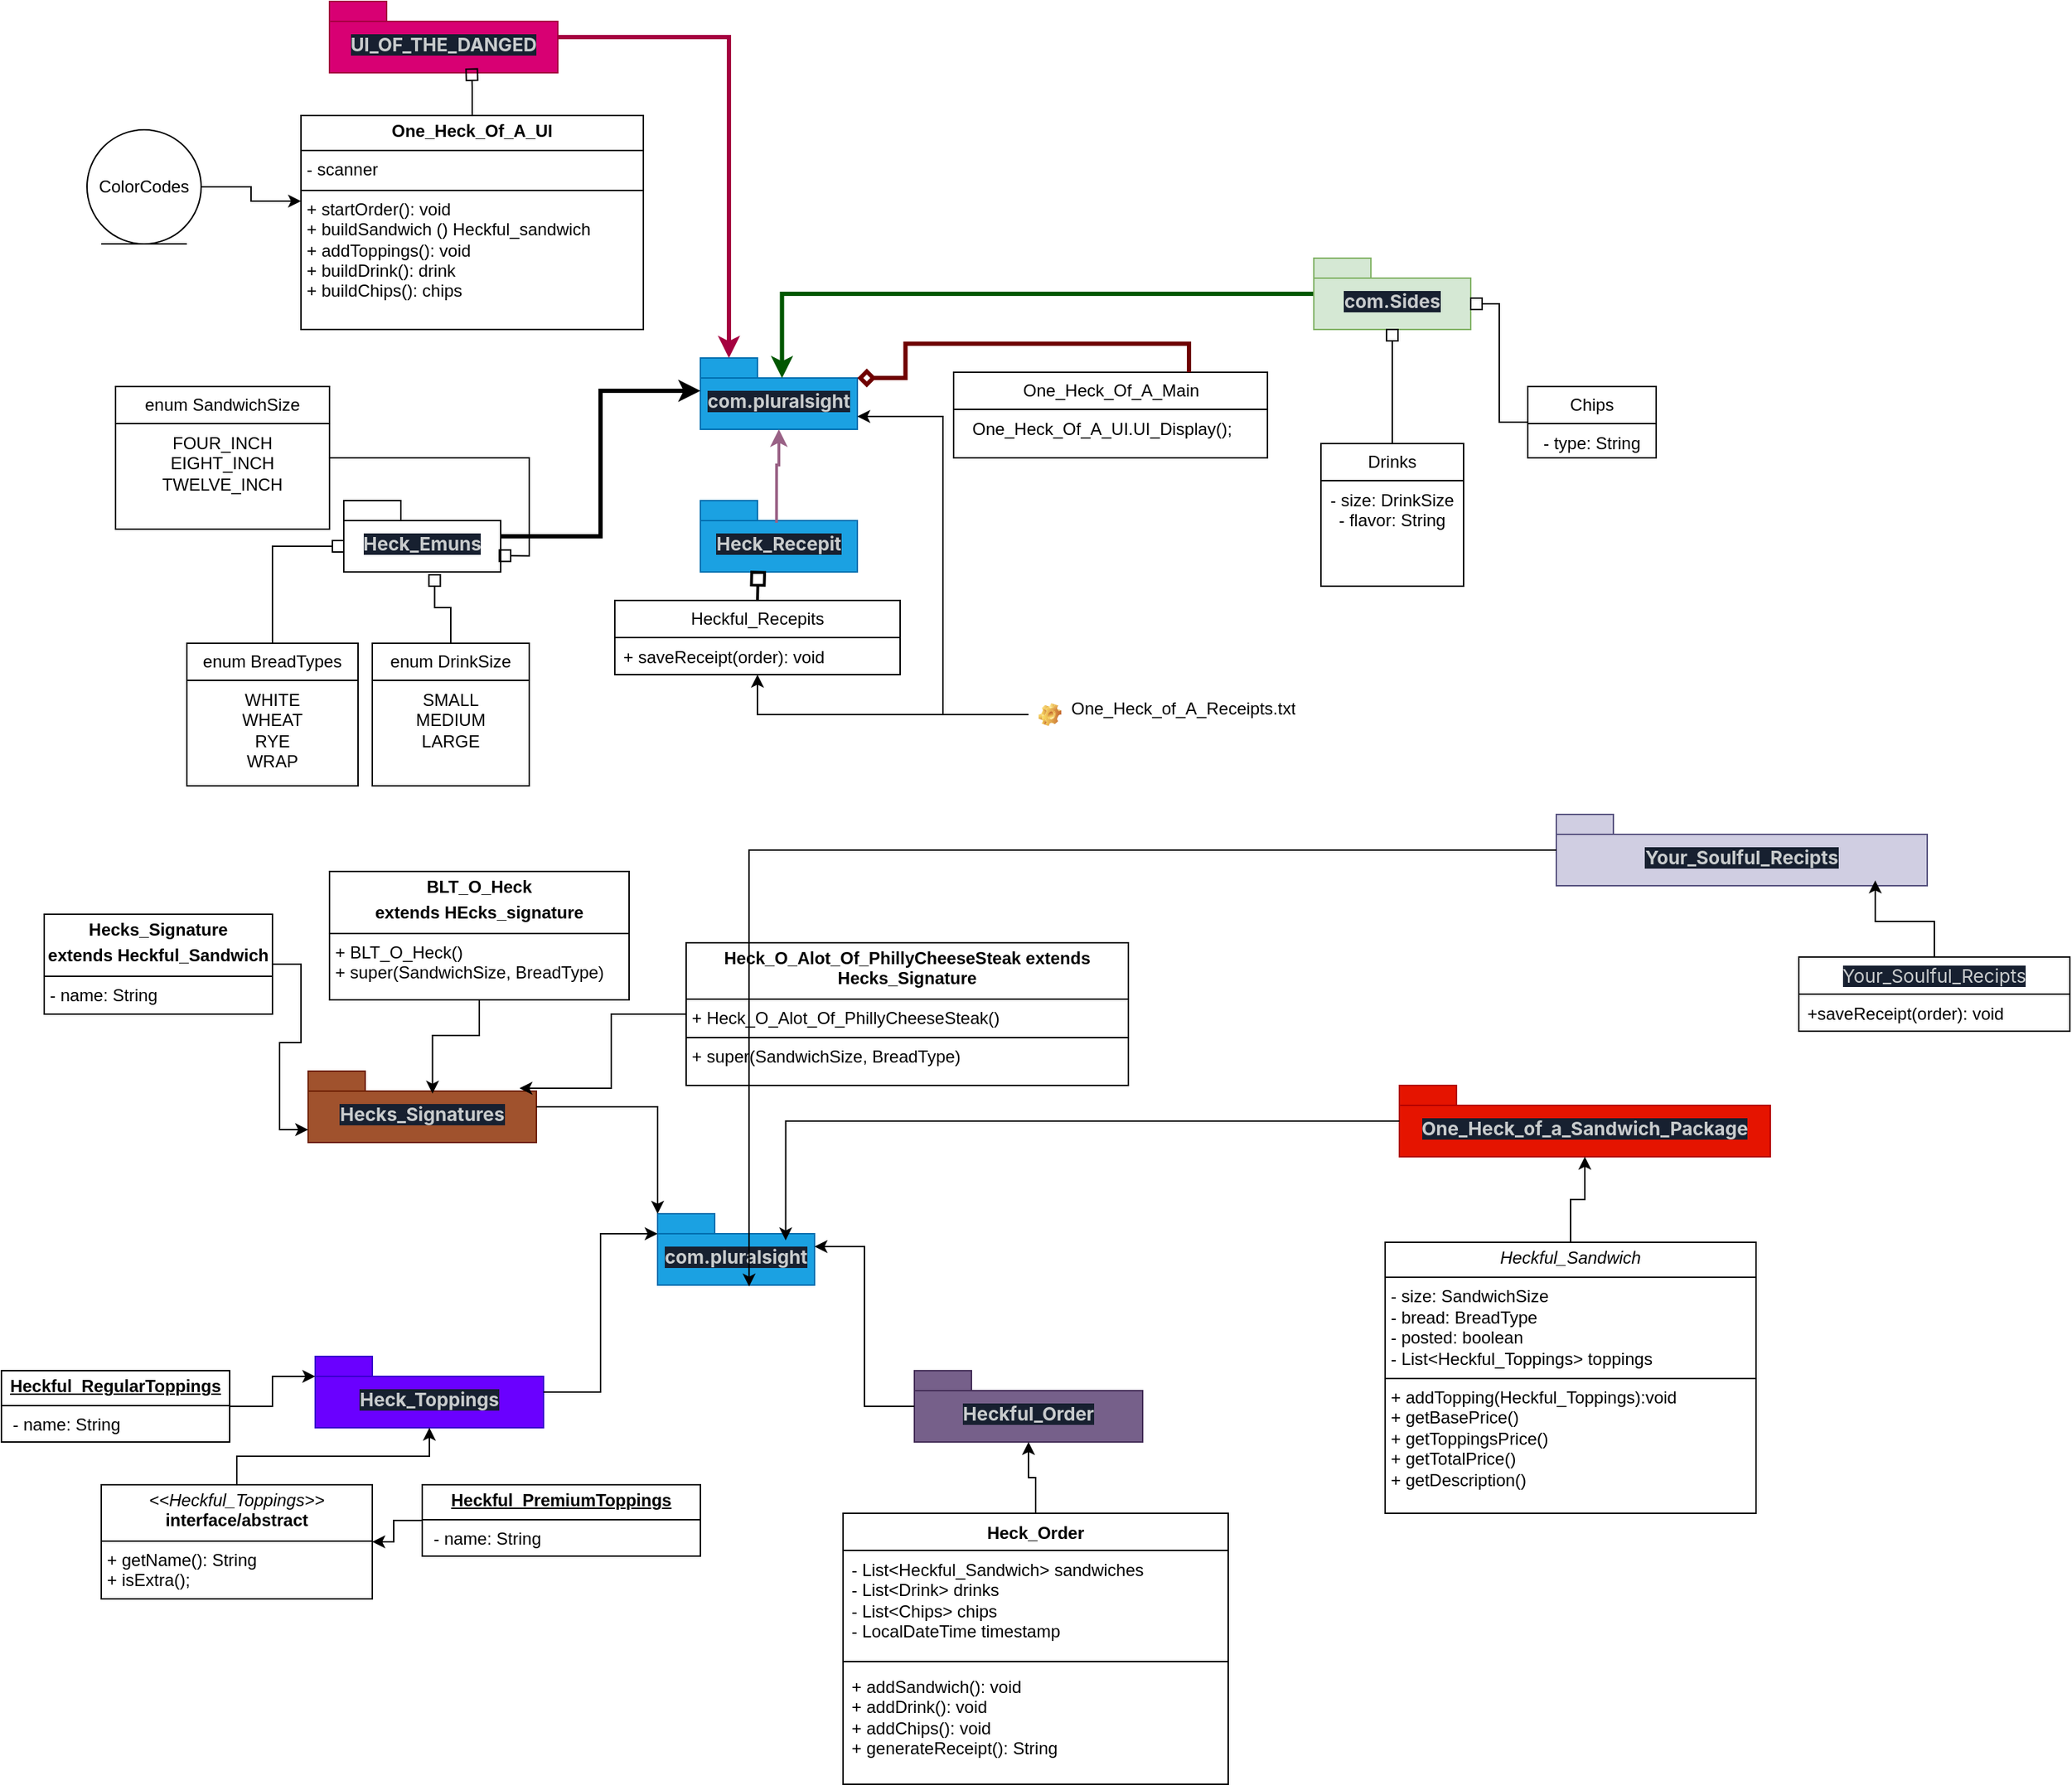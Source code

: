 <mxfile version="27.0.9">
  <diagram name="Page-1" id="c4acf3e9-155e-7222-9cf6-157b1a14988f">
    <mxGraphModel grid="1" page="1" gridSize="10" guides="1" tooltips="1" connect="1" arrows="1" fold="1" pageScale="1" pageWidth="850" pageHeight="1100" background="none" math="0" shadow="0">
      <root>
        <mxCell id="0" />
        <mxCell id="1" parent="0" />
        <mxCell id="3V-Jaaxt2Y7fFEWC-3_t-4" value="&lt;div style=&quot;background-color:#172030;color:#c9cccd&quot;&gt;&lt;pre style=&quot;font-family:&#39;Inter&#39;;font-size:9.8pt;&quot;&gt;com.pluralsight&lt;/pre&gt;&lt;/div&gt;" style="shape=folder;fontStyle=1;spacingTop=10;tabWidth=40;tabHeight=14;tabPosition=left;html=1;whiteSpace=wrap;fillColor=#1ba1e2;fontColor=#ffffff;strokeColor=#006EAF;" vertex="1" parent="1">
          <mxGeometry x="-340" y="160" width="110" height="50" as="geometry" />
        </mxCell>
        <mxCell id="3V-Jaaxt2Y7fFEWC-3_t-5" value="One_Heck_Of_A_Main" style="swimlane;fontStyle=0;childLayout=stackLayout;horizontal=1;startSize=26;fillColor=none;horizontalStack=0;resizeParent=1;resizeParentMax=0;resizeLast=0;collapsible=1;marginBottom=0;whiteSpace=wrap;html=1;" vertex="1" parent="1">
          <mxGeometry x="-162.5" y="170" width="220" height="60" as="geometry" />
        </mxCell>
        <mxCell id="3V-Jaaxt2Y7fFEWC-3_t-6" value="&amp;nbsp; One_Heck_Of_A_UI.UI_Display();" style="text;strokeColor=none;fillColor=none;align=left;verticalAlign=top;spacingLeft=4;spacingRight=4;overflow=hidden;rotatable=0;points=[[0,0.5],[1,0.5]];portConstraint=eastwest;whiteSpace=wrap;html=1;" vertex="1" parent="3V-Jaaxt2Y7fFEWC-3_t-5">
          <mxGeometry y="26" width="220" height="34" as="geometry" />
        </mxCell>
        <mxCell id="3V-Jaaxt2Y7fFEWC-3_t-9" style="rounded=0;orthogonalLoop=1;jettySize=auto;html=1;exitX=0.75;exitY=0;exitDx=0;exitDy=0;entryX=0;entryY=0;entryDx=110;entryDy=14;entryPerimeter=0;edgeStyle=orthogonalEdgeStyle;strokeWidth=3;fillColor=#a20025;strokeColor=#6F0000;endArrow=diamond;endFill=0;" edge="1" parent="1" source="3V-Jaaxt2Y7fFEWC-3_t-5" target="3V-Jaaxt2Y7fFEWC-3_t-4">
          <mxGeometry relative="1" as="geometry" />
        </mxCell>
        <mxCell id="3V-Jaaxt2Y7fFEWC-3_t-10" value="&lt;div style=&quot;background-color: rgb(23, 32, 48); color: rgb(201, 204, 205);&quot;&gt;&lt;pre style=&quot;font-family:&#39;Inter&#39;;font-size:9.8pt;&quot;&gt;&lt;div style=&quot;background-color:#172030;color:#c9cccd&quot;&gt;&lt;pre style=&quot;font-family:&#39;Inter&#39;;font-size:9.8pt;&quot;&gt;Heck_Emuns&lt;/pre&gt;&lt;/div&gt;&lt;/pre&gt;&lt;/div&gt;" style="shape=folder;fontStyle=1;spacingTop=10;tabWidth=40;tabHeight=14;tabPosition=left;html=1;whiteSpace=wrap;fillColor=light-dark(#FFFFFF,#FF8C27);" vertex="1" parent="1">
          <mxGeometry x="-590" y="260" width="110" height="50" as="geometry" />
        </mxCell>
        <mxCell id="3V-Jaaxt2Y7fFEWC-3_t-11" style="edgeStyle=orthogonalEdgeStyle;rounded=0;orthogonalLoop=1;jettySize=auto;html=1;entryX=0;entryY=0;entryDx=0;entryDy=23;entryPerimeter=0;strokeColor=light-dark(#000000,#67AB9F);strokeWidth=3;" edge="1" parent="1" source="3V-Jaaxt2Y7fFEWC-3_t-10" target="3V-Jaaxt2Y7fFEWC-3_t-4">
          <mxGeometry relative="1" as="geometry" />
        </mxCell>
        <mxCell id="3V-Jaaxt2Y7fFEWC-3_t-12" value="enum BreadTypes" style="swimlane;fontStyle=0;childLayout=stackLayout;horizontal=1;startSize=26;fillColor=none;horizontalStack=0;resizeParent=1;resizeParentMax=0;resizeLast=0;collapsible=1;marginBottom=0;whiteSpace=wrap;html=1;" vertex="1" parent="1">
          <mxGeometry x="-700" y="360" width="120" height="100" as="geometry" />
        </mxCell>
        <mxCell id="3V-Jaaxt2Y7fFEWC-3_t-13" value="WHITE&lt;div&gt;WHEAT&lt;br&gt;RYE&lt;br&gt;WRAP&lt;/div&gt;" style="text;strokeColor=none;fillColor=none;align=center;verticalAlign=top;spacingLeft=4;spacingRight=4;overflow=hidden;rotatable=0;points=[[0,0.5],[1,0.5]];portConstraint=eastwest;whiteSpace=wrap;html=1;" vertex="1" parent="3V-Jaaxt2Y7fFEWC-3_t-12">
          <mxGeometry y="26" width="120" height="74" as="geometry" />
        </mxCell>
        <mxCell id="3V-Jaaxt2Y7fFEWC-3_t-14" style="edgeStyle=orthogonalEdgeStyle;rounded=0;orthogonalLoop=1;jettySize=auto;html=1;entryX=0;entryY=0;entryDx=0;entryDy=32;entryPerimeter=0;endArrow=box;endFill=0;" edge="1" parent="1" source="3V-Jaaxt2Y7fFEWC-3_t-12" target="3V-Jaaxt2Y7fFEWC-3_t-10">
          <mxGeometry relative="1" as="geometry" />
        </mxCell>
        <mxCell id="3V-Jaaxt2Y7fFEWC-3_t-17" value="enum DrinkSize" style="swimlane;fontStyle=0;childLayout=stackLayout;horizontal=1;startSize=26;fillColor=none;horizontalStack=0;resizeParent=1;resizeParentMax=0;resizeLast=0;collapsible=1;marginBottom=0;whiteSpace=wrap;html=1;" vertex="1" parent="1">
          <mxGeometry x="-570" y="360" width="110" height="100" as="geometry" />
        </mxCell>
        <mxCell id="3V-Jaaxt2Y7fFEWC-3_t-18" value="SMALL&lt;br&gt;MEDIUM&lt;br&gt;LARGE" style="text;strokeColor=none;fillColor=none;align=center;verticalAlign=top;spacingLeft=4;spacingRight=4;overflow=hidden;rotatable=0;points=[[0,0.5],[1,0.5]];portConstraint=eastwest;whiteSpace=wrap;html=1;" vertex="1" parent="3V-Jaaxt2Y7fFEWC-3_t-17">
          <mxGeometry y="26" width="110" height="74" as="geometry" />
        </mxCell>
        <mxCell id="3V-Jaaxt2Y7fFEWC-3_t-19" value="enum SandwichSize" style="swimlane;fontStyle=0;childLayout=stackLayout;horizontal=1;startSize=26;fillColor=none;horizontalStack=0;resizeParent=1;resizeParentMax=0;resizeLast=0;collapsible=1;marginBottom=0;whiteSpace=wrap;html=1;" vertex="1" parent="1">
          <mxGeometry x="-750" y="180" width="150" height="100" as="geometry" />
        </mxCell>
        <mxCell id="3V-Jaaxt2Y7fFEWC-3_t-20" value="FOUR_INCH&lt;div&gt;EIGHT_INCH&lt;br&gt;TWELVE_INCH&lt;/div&gt;" style="text;strokeColor=none;fillColor=none;align=center;verticalAlign=top;spacingLeft=4;spacingRight=4;overflow=hidden;rotatable=0;points=[[0,0.5],[1,0.5]];portConstraint=eastwest;whiteSpace=wrap;html=1;" vertex="1" parent="3V-Jaaxt2Y7fFEWC-3_t-19">
          <mxGeometry y="26" width="150" height="74" as="geometry" />
        </mxCell>
        <mxCell id="3V-Jaaxt2Y7fFEWC-3_t-21" style="edgeStyle=orthogonalEdgeStyle;rounded=0;orthogonalLoop=1;jettySize=auto;html=1;entryX=0.579;entryY=1.04;entryDx=0;entryDy=0;entryPerimeter=0;endArrow=box;endFill=0;" edge="1" parent="1" source="3V-Jaaxt2Y7fFEWC-3_t-17" target="3V-Jaaxt2Y7fFEWC-3_t-10">
          <mxGeometry relative="1" as="geometry" />
        </mxCell>
        <mxCell id="3V-Jaaxt2Y7fFEWC-3_t-22" style="edgeStyle=orthogonalEdgeStyle;rounded=0;orthogonalLoop=1;jettySize=auto;html=1;entryX=0.991;entryY=0.773;entryDx=0;entryDy=0;entryPerimeter=0;endArrow=box;endFill=0;" edge="1" parent="1" source="3V-Jaaxt2Y7fFEWC-3_t-19" target="3V-Jaaxt2Y7fFEWC-3_t-10">
          <mxGeometry relative="1" as="geometry" />
        </mxCell>
        <mxCell id="3V-Jaaxt2Y7fFEWC-3_t-23" value="&lt;div style=&quot;background-color: rgb(23, 32, 48); color: rgb(201, 204, 205);&quot;&gt;&lt;pre style=&quot;font-family:&#39;Inter&#39;;font-size:9.8pt;&quot;&gt;&lt;div style=&quot;background-color:#172030;color:#c9cccd&quot;&gt;&lt;pre style=&quot;font-family:&#39;Inter&#39;;font-size:9.8pt;&quot;&gt;Heck_Recepit&lt;/pre&gt;&lt;/div&gt;&lt;/pre&gt;&lt;/div&gt;" style="shape=folder;fontStyle=1;spacingTop=10;tabWidth=40;tabHeight=14;tabPosition=left;html=1;whiteSpace=wrap;fillColor=light-dark(#1BA1E2,#1EC455);fontColor=#ffffff;strokeColor=#006EAF;" vertex="1" parent="1">
          <mxGeometry x="-340" y="260" width="110" height="50" as="geometry" />
        </mxCell>
        <mxCell id="3V-Jaaxt2Y7fFEWC-3_t-24" style="edgeStyle=orthogonalEdgeStyle;rounded=0;orthogonalLoop=1;jettySize=auto;html=1;entryX=0.5;entryY=1;entryDx=0;entryDy=0;entryPerimeter=0;exitX=0.485;exitY=0.31;exitDx=0;exitDy=0;exitPerimeter=0;strokeWidth=2;fillColor=#e6d0de;gradientColor=#d5739d;strokeColor=#996185;" edge="1" parent="1" source="3V-Jaaxt2Y7fFEWC-3_t-23" target="3V-Jaaxt2Y7fFEWC-3_t-4">
          <mxGeometry relative="1" as="geometry" />
        </mxCell>
        <mxCell id="3V-Jaaxt2Y7fFEWC-3_t-25" value="Heckful_Recepits" style="swimlane;fontStyle=0;childLayout=stackLayout;horizontal=1;startSize=26;fillColor=none;horizontalStack=0;resizeParent=1;resizeParentMax=0;resizeLast=0;collapsible=1;marginBottom=0;whiteSpace=wrap;html=1;" vertex="1" parent="1">
          <mxGeometry x="-400" y="330" width="200" height="52" as="geometry" />
        </mxCell>
        <mxCell id="3V-Jaaxt2Y7fFEWC-3_t-26" value="+ saveReceipt(order): void" style="text;strokeColor=none;fillColor=none;align=left;verticalAlign=top;spacingLeft=4;spacingRight=4;overflow=hidden;rotatable=0;points=[[0,0.5],[1,0.5]];portConstraint=eastwest;whiteSpace=wrap;html=1;" vertex="1" parent="3V-Jaaxt2Y7fFEWC-3_t-25">
          <mxGeometry y="26" width="200" height="26" as="geometry" />
        </mxCell>
        <mxCell id="3V-Jaaxt2Y7fFEWC-3_t-29" style="edgeStyle=orthogonalEdgeStyle;rounded=0;orthogonalLoop=1;jettySize=auto;html=1;entryX=0.368;entryY=1.006;entryDx=0;entryDy=0;entryPerimeter=0;strokeWidth=2;exitX=0.5;exitY=0;exitDx=0;exitDy=0;endArrow=box;endFill=0;" edge="1" parent="1" source="3V-Jaaxt2Y7fFEWC-3_t-25" target="3V-Jaaxt2Y7fFEWC-3_t-23">
          <mxGeometry relative="1" as="geometry">
            <mxPoint x="-280.24" y="406.4" as="sourcePoint" />
            <mxPoint x="-280.18" y="350" as="targetPoint" />
          </mxGeometry>
        </mxCell>
        <mxCell id="3V-Jaaxt2Y7fFEWC-3_t-31" style="edgeStyle=orthogonalEdgeStyle;rounded=0;orthogonalLoop=1;jettySize=auto;html=1;entryX=0.52;entryY=0.282;entryDx=0;entryDy=0;entryPerimeter=0;strokeWidth=3;fillColor=#008a00;strokeColor=#005700;" edge="1" parent="1" source="3V-Jaaxt2Y7fFEWC-3_t-30" target="3V-Jaaxt2Y7fFEWC-3_t-4">
          <mxGeometry relative="1" as="geometry" />
        </mxCell>
        <mxCell id="3V-Jaaxt2Y7fFEWC-3_t-30" value="&lt;div style=&quot;background-color: rgb(23, 32, 48); color: rgb(201, 204, 205);&quot;&gt;&lt;pre style=&quot;font-family:&#39;Inter&#39;;font-size:9.8pt;&quot;&gt;com.Sides&lt;/pre&gt;&lt;/div&gt;" style="shape=folder;fontStyle=1;spacingTop=10;tabWidth=40;tabHeight=14;tabPosition=left;html=1;whiteSpace=wrap;fillColor=#d5e8d4;strokeColor=#82b366;" vertex="1" parent="1">
          <mxGeometry x="90" y="90" width="110" height="50" as="geometry" />
        </mxCell>
        <mxCell id="3V-Jaaxt2Y7fFEWC-3_t-38" style="edgeStyle=orthogonalEdgeStyle;rounded=0;orthogonalLoop=1;jettySize=auto;html=1;endArrow=box;endFill=0;" edge="1" parent="1" source="3V-Jaaxt2Y7fFEWC-3_t-34" target="3V-Jaaxt2Y7fFEWC-3_t-30">
          <mxGeometry relative="1" as="geometry" />
        </mxCell>
        <mxCell id="3V-Jaaxt2Y7fFEWC-3_t-34" value="Drinks" style="swimlane;fontStyle=0;childLayout=stackLayout;horizontal=1;startSize=26;fillColor=none;horizontalStack=0;resizeParent=1;resizeParentMax=0;resizeLast=0;collapsible=1;marginBottom=0;whiteSpace=wrap;html=1;" vertex="1" parent="1">
          <mxGeometry x="95" y="220" width="100" height="100" as="geometry" />
        </mxCell>
        <mxCell id="3V-Jaaxt2Y7fFEWC-3_t-35" value="- size: DrinkSize&lt;div&gt;- flavor: String&lt;/div&gt;" style="text;strokeColor=none;fillColor=none;align=center;verticalAlign=top;spacingLeft=4;spacingRight=4;overflow=hidden;rotatable=0;points=[[0,0.5],[1,0.5]];portConstraint=eastwest;whiteSpace=wrap;html=1;" vertex="1" parent="3V-Jaaxt2Y7fFEWC-3_t-34">
          <mxGeometry y="26" width="100" height="74" as="geometry" />
        </mxCell>
        <mxCell id="3V-Jaaxt2Y7fFEWC-3_t-36" value="Chips" style="swimlane;fontStyle=0;childLayout=stackLayout;horizontal=1;startSize=26;fillColor=none;horizontalStack=0;resizeParent=1;resizeParentMax=0;resizeLast=0;collapsible=1;marginBottom=0;whiteSpace=wrap;html=1;" vertex="1" parent="1">
          <mxGeometry x="240" y="180" width="90" height="50" as="geometry" />
        </mxCell>
        <mxCell id="3V-Jaaxt2Y7fFEWC-3_t-37" value="- type: String" style="text;strokeColor=none;fillColor=none;align=center;verticalAlign=top;spacingLeft=4;spacingRight=4;overflow=hidden;rotatable=0;points=[[0,0.5],[1,0.5]];portConstraint=eastwest;whiteSpace=wrap;html=1;" vertex="1" parent="3V-Jaaxt2Y7fFEWC-3_t-36">
          <mxGeometry y="26" width="90" height="24" as="geometry" />
        </mxCell>
        <mxCell id="3V-Jaaxt2Y7fFEWC-3_t-39" style="edgeStyle=orthogonalEdgeStyle;rounded=0;orthogonalLoop=1;jettySize=auto;html=1;entryX=0;entryY=0;entryDx=110;entryDy=32;entryPerimeter=0;endArrow=box;endFill=0;" edge="1" parent="1" source="3V-Jaaxt2Y7fFEWC-3_t-36" target="3V-Jaaxt2Y7fFEWC-3_t-30">
          <mxGeometry relative="1" as="geometry" />
        </mxCell>
        <mxCell id="3V-Jaaxt2Y7fFEWC-3_t-40" value="&lt;div style=&quot;background-color: rgb(23, 32, 48); color: rgb(201, 204, 205);&quot;&gt;&lt;pre style=&quot;font-family:&#39;Inter&#39;;font-size:9.8pt;&quot;&gt;&lt;div style=&quot;background-color: rgb(23, 32, 48); color: rgb(201, 204, 205);&quot;&gt;&lt;pre style=&quot;font-family:&#39;Inter&#39;;font-size:9.8pt;&quot;&gt;&lt;div style=&quot;background-color:#172030;color:#c9cccd&quot;&gt;&lt;pre style=&quot;font-family:&#39;Inter&#39;;font-size:9.8pt;&quot;&gt;UI_OF_THE_DANGED&lt;/pre&gt;&lt;/div&gt;&lt;/pre&gt;&lt;/div&gt;&lt;/pre&gt;&lt;/div&gt;" style="shape=folder;fontStyle=1;spacingTop=10;tabWidth=40;tabHeight=14;tabPosition=left;html=1;whiteSpace=wrap;fillColor=#d80073;fontColor=#ffffff;strokeColor=#A50040;" vertex="1" parent="1">
          <mxGeometry x="-600" y="-90" width="160" height="50" as="geometry" />
        </mxCell>
        <mxCell id="3V-Jaaxt2Y7fFEWC-3_t-41" value="&lt;p style=&quot;margin:0px;margin-top:4px;text-align:center;&quot;&gt;&lt;b&gt;One_Heck_Of_A_UI&lt;/b&gt;&lt;/p&gt;&lt;hr size=&quot;1&quot; style=&quot;border-style:solid;&quot;&gt;&lt;p style=&quot;margin:0px;margin-left:4px;&quot;&gt;- scanner&lt;/p&gt;&lt;hr size=&quot;1&quot; style=&quot;border-style:solid;&quot;&gt;&lt;p style=&quot;margin:0px;margin-left:4px;&quot;&gt;+ startOrder(): void&lt;/p&gt;&lt;p style=&quot;margin:0px;margin-left:4px;&quot;&gt;+ buildSandwich () Heckful_sandwich&lt;/p&gt;&lt;p style=&quot;margin:0px;margin-left:4px;&quot;&gt;+ addToppings(): void&lt;/p&gt;&lt;p style=&quot;margin:0px;margin-left:4px;&quot;&gt;+ buildDrink(): drink&lt;/p&gt;&lt;p style=&quot;margin:0px;margin-left:4px;&quot;&gt;+ buildChips(): chips&lt;/p&gt;" style="verticalAlign=top;align=left;overflow=fill;html=1;whiteSpace=wrap;" vertex="1" parent="1">
          <mxGeometry x="-620" y="-10" width="240" height="150" as="geometry" />
        </mxCell>
        <mxCell id="3V-Jaaxt2Y7fFEWC-3_t-42" style="edgeStyle=orthogonalEdgeStyle;rounded=0;orthogonalLoop=1;jettySize=auto;html=1;entryX=0.623;entryY=0.948;entryDx=0;entryDy=0;entryPerimeter=0;endArrow=box;endFill=0;" edge="1" parent="1" source="3V-Jaaxt2Y7fFEWC-3_t-41" target="3V-Jaaxt2Y7fFEWC-3_t-40">
          <mxGeometry relative="1" as="geometry" />
        </mxCell>
        <mxCell id="3V-Jaaxt2Y7fFEWC-3_t-44" style="edgeStyle=orthogonalEdgeStyle;rounded=0;orthogonalLoop=1;jettySize=auto;html=1;entryX=0;entryY=0;entryDx=20;entryDy=0;entryPerimeter=0;fillColor=#d80073;strokeColor=#A50040;strokeWidth=3;" edge="1" parent="1" source="3V-Jaaxt2Y7fFEWC-3_t-40" target="3V-Jaaxt2Y7fFEWC-3_t-4">
          <mxGeometry relative="1" as="geometry" />
        </mxCell>
        <mxCell id="3V-Jaaxt2Y7fFEWC-3_t-45" value="&lt;div style=&quot;background-color: rgb(23, 32, 48); color: rgb(201, 204, 205);&quot;&gt;&lt;pre style=&quot;font-family:&#39;Inter&#39;;font-size:9.8pt;&quot;&gt;&lt;div style=&quot;background-color: rgb(23, 32, 48); color: rgb(201, 204, 205);&quot;&gt;&lt;pre style=&quot;font-family:&#39;Inter&#39;;font-size:9.8pt;&quot;&gt;&lt;div style=&quot;background-color: rgb(23, 32, 48); color: rgb(201, 204, 205);&quot;&gt;&lt;pre style=&quot;font-family:&#39;Inter&#39;;font-size:9.8pt;&quot;&gt;&lt;div style=&quot;background-color:#172030;color:#c9cccd&quot;&gt;&lt;pre style=&quot;font-family:&#39;Inter&#39;;font-size:9.8pt;&quot;&gt;Heck_Toppings&lt;/pre&gt;&lt;/div&gt;&lt;/pre&gt;&lt;/div&gt;&lt;/pre&gt;&lt;/div&gt;&lt;/pre&gt;&lt;/div&gt;" style="shape=folder;fontStyle=1;spacingTop=10;tabWidth=40;tabHeight=14;tabPosition=left;html=1;whiteSpace=wrap;fillColor=light-dark(#6A00FF,#9933FF);fontColor=#ffffff;strokeColor=#3700CC;" vertex="1" parent="1">
          <mxGeometry x="-610" y="860" width="160" height="50" as="geometry" />
        </mxCell>
        <mxCell id="3V-Jaaxt2Y7fFEWC-3_t-46" value="&lt;div style=&quot;background-color:#172030;color:#c9cccd&quot;&gt;&lt;pre style=&quot;font-family:&#39;Inter&#39;;font-size:9.8pt;&quot;&gt;com.pluralsight&lt;/pre&gt;&lt;/div&gt;" style="shape=folder;fontStyle=1;spacingTop=10;tabWidth=40;tabHeight=14;tabPosition=left;html=1;whiteSpace=wrap;fillColor=#1ba1e2;fontColor=#ffffff;strokeColor=#006EAF;" vertex="1" parent="1">
          <mxGeometry x="-370" y="760" width="110" height="50" as="geometry" />
        </mxCell>
        <mxCell id="3V-Jaaxt2Y7fFEWC-3_t-47" style="edgeStyle=orthogonalEdgeStyle;rounded=0;orthogonalLoop=1;jettySize=auto;html=1;entryX=0;entryY=0;entryDx=0;entryDy=14;entryPerimeter=0;" edge="1" parent="1" source="3V-Jaaxt2Y7fFEWC-3_t-45" target="3V-Jaaxt2Y7fFEWC-3_t-46">
          <mxGeometry relative="1" as="geometry" />
        </mxCell>
        <mxCell id="3V-Jaaxt2Y7fFEWC-3_t-50" style="edgeStyle=orthogonalEdgeStyle;rounded=0;orthogonalLoop=1;jettySize=auto;html=1;entryX=0;entryY=0.4;entryDx=0;entryDy=0;entryPerimeter=0;" edge="1" parent="1" source="3V-Jaaxt2Y7fFEWC-3_t-49" target="3V-Jaaxt2Y7fFEWC-3_t-41">
          <mxGeometry relative="1" as="geometry">
            <mxPoint x="-670" y="60.0" as="targetPoint" />
          </mxGeometry>
        </mxCell>
        <mxCell id="3V-Jaaxt2Y7fFEWC-3_t-49" value="ColorCodes" style="ellipse;shape=umlEntity;whiteSpace=wrap;html=1;fillColor=light-dark(#FFFFFF,#E6E6E6);" vertex="1" parent="1">
          <mxGeometry x="-770" width="80" height="80" as="geometry" />
        </mxCell>
        <mxCell id="3V-Jaaxt2Y7fFEWC-3_t-52" style="edgeStyle=orthogonalEdgeStyle;rounded=0;orthogonalLoop=1;jettySize=auto;html=1;" edge="1" parent="1" source="3V-Jaaxt2Y7fFEWC-3_t-51" target="3V-Jaaxt2Y7fFEWC-3_t-45">
          <mxGeometry relative="1" as="geometry" />
        </mxCell>
        <mxCell id="3V-Jaaxt2Y7fFEWC-3_t-51" value="&lt;p style=&quot;margin:0px;margin-top:4px;text-align:center;&quot;&gt;&lt;i&gt;&amp;lt;&amp;lt;Heckful_Toppings&amp;gt;&amp;gt;&lt;/i&gt;&lt;br&gt;&lt;b&gt;interface/abstract&lt;/b&gt;&lt;/p&gt;&lt;hr size=&quot;1&quot; style=&quot;border-style:solid;&quot;&gt;&lt;p style=&quot;margin:0px;margin-left:4px;&quot;&gt;+ getName(): String&lt;br&gt;+ isExtra();&lt;/p&gt;" style="verticalAlign=top;align=left;overflow=fill;html=1;whiteSpace=wrap;" vertex="1" parent="1">
          <mxGeometry x="-760" y="950" width="190" height="80" as="geometry" />
        </mxCell>
        <mxCell id="3V-Jaaxt2Y7fFEWC-3_t-54" style="edgeStyle=orthogonalEdgeStyle;rounded=0;orthogonalLoop=1;jettySize=auto;html=1;" edge="1" parent="1" source="3V-Jaaxt2Y7fFEWC-3_t-53" target="3V-Jaaxt2Y7fFEWC-3_t-51">
          <mxGeometry relative="1" as="geometry" />
        </mxCell>
        <mxCell id="3V-Jaaxt2Y7fFEWC-3_t-53" value="&lt;p style=&quot;margin: 4px 0px 0px; text-align: center;&quot;&gt;&lt;b&gt;&lt;u&gt;Heckful_PremiumToppings&lt;/u&gt;&lt;/b&gt;&lt;/p&gt;&lt;hr size=&quot;1&quot; style=&quot;border-style:solid;&quot;&gt;&lt;p style=&quot;margin:0px;margin-left:8px;&quot;&gt;- name: String&lt;/p&gt;&lt;p style=&quot;margin:0px;margin-left:8px;&quot;&gt;&lt;br&gt;&lt;/p&gt;" style="verticalAlign=top;align=left;overflow=fill;html=1;whiteSpace=wrap;" vertex="1" parent="1">
          <mxGeometry x="-535" y="950" width="195" height="50" as="geometry" />
        </mxCell>
        <mxCell id="3V-Jaaxt2Y7fFEWC-3_t-55" value="&lt;p style=&quot;margin: 4px 0px 0px; text-align: center;&quot;&gt;&lt;b&gt;&lt;u&gt;Heckful_RegularToppings&lt;/u&gt;&lt;/b&gt;&lt;/p&gt;&lt;hr size=&quot;1&quot; style=&quot;border-style:solid;&quot;&gt;&lt;p style=&quot;margin:0px;margin-left:8px;&quot;&gt;- name: String&lt;/p&gt;&lt;p style=&quot;margin:0px;margin-left:8px;&quot;&gt;&lt;br&gt;&lt;/p&gt;" style="verticalAlign=top;align=left;overflow=fill;html=1;whiteSpace=wrap;" vertex="1" parent="1">
          <mxGeometry x="-830" y="870" width="160" height="50" as="geometry" />
        </mxCell>
        <mxCell id="3V-Jaaxt2Y7fFEWC-3_t-56" style="edgeStyle=orthogonalEdgeStyle;rounded=0;orthogonalLoop=1;jettySize=auto;html=1;entryX=0;entryY=0;entryDx=0;entryDy=14;entryPerimeter=0;" edge="1" parent="1" source="3V-Jaaxt2Y7fFEWC-3_t-55" target="3V-Jaaxt2Y7fFEWC-3_t-45">
          <mxGeometry relative="1" as="geometry" />
        </mxCell>
        <mxCell id="3V-Jaaxt2Y7fFEWC-3_t-57" value="&lt;div style=&quot;background-color: rgb(23, 32, 48); color: rgb(201, 204, 205);&quot;&gt;&lt;pre style=&quot;font-family:&#39;Inter&#39;;font-size:9.8pt;&quot;&gt;&lt;div style=&quot;background-color: rgb(23, 32, 48); color: rgb(201, 204, 205);&quot;&gt;&lt;pre style=&quot;font-family:&#39;Inter&#39;;font-size:9.8pt;&quot;&gt;&lt;div style=&quot;background-color: rgb(23, 32, 48); color: rgb(201, 204, 205);&quot;&gt;&lt;pre style=&quot;font-family:&#39;Inter&#39;;font-size:9.8pt;&quot;&gt;&lt;div style=&quot;background-color: rgb(23, 32, 48); color: rgb(201, 204, 205);&quot;&gt;&lt;pre style=&quot;font-family:&#39;Inter&#39;;font-size:9.8pt;&quot;&gt;&lt;div style=&quot;background-color:#172030;color:#c9cccd&quot;&gt;&lt;pre style=&quot;font-family:&#39;Inter&#39;;font-size:9.8pt;&quot;&gt;Heckful_Order&lt;/pre&gt;&lt;/div&gt;&lt;/pre&gt;&lt;/div&gt;&lt;/pre&gt;&lt;/div&gt;&lt;/pre&gt;&lt;/div&gt;&lt;/pre&gt;&lt;/div&gt;" style="shape=folder;fontStyle=1;spacingTop=10;tabWidth=40;tabHeight=14;tabPosition=left;html=1;whiteSpace=wrap;fillColor=#76608a;fontColor=#ffffff;strokeColor=#432D57;" vertex="1" parent="1">
          <mxGeometry x="-190" y="870" width="160" height="50" as="geometry" />
        </mxCell>
        <mxCell id="3V-Jaaxt2Y7fFEWC-3_t-58" style="edgeStyle=orthogonalEdgeStyle;rounded=0;orthogonalLoop=1;jettySize=auto;html=1;entryX=0;entryY=0;entryDx=110;entryDy=23;entryPerimeter=0;" edge="1" parent="1" source="3V-Jaaxt2Y7fFEWC-3_t-57" target="3V-Jaaxt2Y7fFEWC-3_t-46">
          <mxGeometry relative="1" as="geometry" />
        </mxCell>
        <mxCell id="3V-Jaaxt2Y7fFEWC-3_t-59" value="Heck_Order" style="swimlane;fontStyle=1;align=center;verticalAlign=top;childLayout=stackLayout;horizontal=1;startSize=26;horizontalStack=0;resizeParent=1;resizeParentMax=0;resizeLast=0;collapsible=1;marginBottom=0;whiteSpace=wrap;html=1;" vertex="1" parent="1">
          <mxGeometry x="-240" y="970" width="270" height="190" as="geometry" />
        </mxCell>
        <mxCell id="3V-Jaaxt2Y7fFEWC-3_t-60" value="- List&amp;lt;Heckful_Sandwich&amp;gt; sandwiches&amp;nbsp;&lt;div&gt;- List&amp;lt;Drink&amp;gt; drinks&lt;/div&gt;&lt;div&gt;-&amp;nbsp;List&amp;lt;Chips&amp;gt; chips&amp;nbsp;&lt;/div&gt;&lt;div&gt;-&amp;nbsp;LocalDateTime timestamp&lt;/div&gt;&lt;div&gt;&lt;br&gt;&lt;/div&gt;" style="text;strokeColor=none;fillColor=none;align=left;verticalAlign=top;spacingLeft=4;spacingRight=4;overflow=hidden;rotatable=0;points=[[0,0.5],[1,0.5]];portConstraint=eastwest;whiteSpace=wrap;html=1;" vertex="1" parent="3V-Jaaxt2Y7fFEWC-3_t-59">
          <mxGeometry y="26" width="270" height="74" as="geometry" />
        </mxCell>
        <mxCell id="3V-Jaaxt2Y7fFEWC-3_t-61" value="" style="line;strokeWidth=1;fillColor=none;align=left;verticalAlign=middle;spacingTop=-1;spacingLeft=3;spacingRight=3;rotatable=0;labelPosition=right;points=[];portConstraint=eastwest;strokeColor=inherit;" vertex="1" parent="3V-Jaaxt2Y7fFEWC-3_t-59">
          <mxGeometry y="100" width="270" height="8" as="geometry" />
        </mxCell>
        <mxCell id="3V-Jaaxt2Y7fFEWC-3_t-62" value="&lt;div&gt;+ addSandwich(): void&amp;nbsp;&lt;/div&gt;&lt;div&gt;+ addDrink(): void&amp;nbsp; &amp;nbsp;&amp;nbsp;&lt;/div&gt;&lt;div&gt;&lt;span style=&quot;background-color: transparent; color: light-dark(rgb(0, 0, 0), rgb(255, 255, 255));&quot;&gt;+ addChips(): void&amp;nbsp; &amp;nbsp;&amp;nbsp;&lt;/span&gt;&lt;/div&gt;&lt;div&gt;+ generateReceipt(): String&lt;/div&gt;" style="text;strokeColor=none;fillColor=none;align=left;verticalAlign=top;spacingLeft=4;spacingRight=4;overflow=hidden;rotatable=0;points=[[0,0.5],[1,0.5]];portConstraint=eastwest;whiteSpace=wrap;html=1;" vertex="1" parent="3V-Jaaxt2Y7fFEWC-3_t-59">
          <mxGeometry y="108" width="270" height="82" as="geometry" />
        </mxCell>
        <mxCell id="3V-Jaaxt2Y7fFEWC-3_t-63" style="edgeStyle=orthogonalEdgeStyle;rounded=0;orthogonalLoop=1;jettySize=auto;html=1;entryX=0.5;entryY=1;entryDx=0;entryDy=0;entryPerimeter=0;" edge="1" parent="1" source="3V-Jaaxt2Y7fFEWC-3_t-59" target="3V-Jaaxt2Y7fFEWC-3_t-57">
          <mxGeometry relative="1" as="geometry" />
        </mxCell>
        <mxCell id="3V-Jaaxt2Y7fFEWC-3_t-65" style="edgeStyle=orthogonalEdgeStyle;rounded=0;orthogonalLoop=1;jettySize=auto;html=1;" edge="1" parent="1" source="3V-Jaaxt2Y7fFEWC-3_t-64" target="3V-Jaaxt2Y7fFEWC-3_t-25">
          <mxGeometry relative="1" as="geometry" />
        </mxCell>
        <mxCell id="3V-Jaaxt2Y7fFEWC-3_t-64" value="One_Heck_of_A_Receipts.txt" style="label;fontStyle=0;strokeColor=none;fillColor=none;align=left;verticalAlign=top;overflow=hidden;spacingLeft=28;spacingRight=4;rotatable=0;points=[[0,0.5],[1,0.5]];portConstraint=eastwest;imageWidth=16;imageHeight=16;whiteSpace=wrap;html=1;image=img/clipart/Gear_128x128.png" vertex="1" parent="1">
          <mxGeometry x="-110" y="392" width="225" height="36" as="geometry" />
        </mxCell>
        <mxCell id="3V-Jaaxt2Y7fFEWC-3_t-66" style="edgeStyle=orthogonalEdgeStyle;rounded=0;orthogonalLoop=1;jettySize=auto;html=1;entryX=0;entryY=0;entryDx=110;entryDy=41;entryPerimeter=0;" edge="1" parent="1" source="3V-Jaaxt2Y7fFEWC-3_t-64" target="3V-Jaaxt2Y7fFEWC-3_t-4">
          <mxGeometry relative="1" as="geometry" />
        </mxCell>
        <mxCell id="3V-Jaaxt2Y7fFEWC-3_t-67" value="&lt;div style=&quot;background-color: rgb(23, 32, 48); color: rgb(201, 204, 205);&quot;&gt;&lt;pre style=&quot;font-family:&#39;Inter&#39;;font-size:9.8pt;&quot;&gt;&lt;div style=&quot;background-color: rgb(23, 32, 48); color: rgb(201, 204, 205);&quot;&gt;&lt;pre style=&quot;font-family:&#39;Inter&#39;;font-size:9.8pt;&quot;&gt;&lt;div style=&quot;background-color: rgb(23, 32, 48); color: rgb(201, 204, 205);&quot;&gt;&lt;pre style=&quot;font-family:&#39;Inter&#39;;font-size:9.8pt;&quot;&gt;&lt;div style=&quot;background-color: rgb(23, 32, 48); color: rgb(201, 204, 205);&quot;&gt;&lt;pre style=&quot;font-family:&#39;Inter&#39;;font-size:9.8pt;&quot;&gt;&lt;div style=&quot;background-color:#172030;color:#c9cccd&quot;&gt;&lt;pre style=&quot;font-family:&#39;Inter&#39;;font-size:9.8pt;&quot;&gt;Hecks_Signatures&lt;/pre&gt;&lt;/div&gt;&lt;/pre&gt;&lt;/div&gt;&lt;/pre&gt;&lt;/div&gt;&lt;/pre&gt;&lt;/div&gt;&lt;/pre&gt;&lt;/div&gt;" style="shape=folder;fontStyle=1;spacingTop=10;tabWidth=40;tabHeight=14;tabPosition=left;html=1;whiteSpace=wrap;fillColor=#a0522d;fontColor=#ffffff;strokeColor=#6D1F00;" vertex="1" parent="1">
          <mxGeometry x="-615" y="660" width="160" height="50" as="geometry" />
        </mxCell>
        <mxCell id="3V-Jaaxt2Y7fFEWC-3_t-68" style="edgeStyle=orthogonalEdgeStyle;rounded=0;orthogonalLoop=1;jettySize=auto;html=1;entryX=0;entryY=0;entryDx=0;entryDy=0;entryPerimeter=0;" edge="1" parent="1" source="3V-Jaaxt2Y7fFEWC-3_t-67" target="3V-Jaaxt2Y7fFEWC-3_t-46">
          <mxGeometry relative="1" as="geometry" />
        </mxCell>
        <mxCell id="3V-Jaaxt2Y7fFEWC-3_t-69" value="&lt;p style=&quot;margin:0px;margin-top:4px;text-align:center;&quot;&gt;&lt;b&gt;Hecks_Signature&lt;/b&gt;&lt;/p&gt;&lt;p style=&quot;margin:0px;margin-top:4px;text-align:center;&quot;&gt;&lt;b&gt;extends Heckful_Sandwich&lt;/b&gt;&lt;/p&gt;&lt;hr size=&quot;1&quot; style=&quot;border-style:solid;&quot;&gt;&lt;p style=&quot;margin:0px;margin-left:4px;&quot;&gt;- name: String&lt;/p&gt;" style="verticalAlign=top;align=left;overflow=fill;html=1;whiteSpace=wrap;" vertex="1" parent="1">
          <mxGeometry x="-800" y="550" width="160" height="70" as="geometry" />
        </mxCell>
        <mxCell id="3V-Jaaxt2Y7fFEWC-3_t-70" value="&lt;p style=&quot;margin:0px;margin-top:4px;text-align:center;&quot;&gt;&lt;b&gt;BLT_O_Heck&lt;/b&gt;&lt;/p&gt;&lt;p style=&quot;margin:0px;margin-top:4px;text-align:center;&quot;&gt;&lt;b&gt;extends HEcks_signature&lt;/b&gt;&lt;/p&gt;&lt;hr size=&quot;1&quot; style=&quot;border-style:solid;&quot;&gt;&lt;p style=&quot;margin:0px;margin-left:4px;&quot;&gt;+ BLT_O_Heck()&lt;/p&gt;&lt;p style=&quot;margin:0px;margin-left:4px;&quot;&gt;+&amp;nbsp;super(SandwichSize, BreadType)&lt;/p&gt;" style="verticalAlign=top;align=left;overflow=fill;html=1;whiteSpace=wrap;" vertex="1" parent="1">
          <mxGeometry x="-600" y="520" width="210" height="90" as="geometry" />
        </mxCell>
        <mxCell id="3V-Jaaxt2Y7fFEWC-3_t-71" value="&lt;p style=&quot;margin:0px;margin-top:4px;text-align:center;&quot;&gt;&lt;b&gt;Heck_O_Alot_Of_PhillyCheeseSteak extends Hecks_Signature&lt;/b&gt;&lt;/p&gt;&lt;hr size=&quot;1&quot; style=&quot;border-style:solid;&quot;&gt;&lt;p style=&quot;margin:0px;margin-left:4px;&quot;&gt;+&amp;nbsp;Heck_O_Alot_Of_PhillyCheeseSteak()&lt;/p&gt;&lt;hr size=&quot;1&quot; style=&quot;border-style:solid;&quot;&gt;&lt;p style=&quot;margin:0px;margin-left:4px;&quot;&gt;+ super(SandwichSize,&amp;nbsp;BreadType)&lt;/p&gt;" style="verticalAlign=top;align=left;overflow=fill;html=1;whiteSpace=wrap;" vertex="1" parent="1">
          <mxGeometry x="-350" y="570" width="310" height="100" as="geometry" />
        </mxCell>
        <mxCell id="3V-Jaaxt2Y7fFEWC-3_t-72" style="edgeStyle=orthogonalEdgeStyle;rounded=0;orthogonalLoop=1;jettySize=auto;html=1;entryX=0;entryY=0;entryDx=0;entryDy=41;entryPerimeter=0;" edge="1" parent="1" source="3V-Jaaxt2Y7fFEWC-3_t-69" target="3V-Jaaxt2Y7fFEWC-3_t-67">
          <mxGeometry relative="1" as="geometry" />
        </mxCell>
        <mxCell id="3V-Jaaxt2Y7fFEWC-3_t-73" style="edgeStyle=orthogonalEdgeStyle;rounded=0;orthogonalLoop=1;jettySize=auto;html=1;entryX=0.545;entryY=0.316;entryDx=0;entryDy=0;entryPerimeter=0;" edge="1" parent="1" source="3V-Jaaxt2Y7fFEWC-3_t-70" target="3V-Jaaxt2Y7fFEWC-3_t-67">
          <mxGeometry relative="1" as="geometry" />
        </mxCell>
        <mxCell id="3V-Jaaxt2Y7fFEWC-3_t-74" style="edgeStyle=orthogonalEdgeStyle;rounded=0;orthogonalLoop=1;jettySize=auto;html=1;entryX=0.926;entryY=0.24;entryDx=0;entryDy=0;entryPerimeter=0;" edge="1" parent="1" source="3V-Jaaxt2Y7fFEWC-3_t-71" target="3V-Jaaxt2Y7fFEWC-3_t-67">
          <mxGeometry relative="1" as="geometry" />
        </mxCell>
        <mxCell id="3V-Jaaxt2Y7fFEWC-3_t-75" value="&lt;div style=&quot;background-color: rgb(23, 32, 48); color: rgb(201, 204, 205);&quot;&gt;&lt;pre style=&quot;font-family:&#39;Inter&#39;;font-size:9.8pt;&quot;&gt;&lt;div style=&quot;background-color: rgb(23, 32, 48); color: rgb(201, 204, 205);&quot;&gt;&lt;pre style=&quot;font-family:&#39;Inter&#39;;font-size:9.8pt;&quot;&gt;&lt;div style=&quot;background-color: rgb(23, 32, 48); color: rgb(201, 204, 205);&quot;&gt;&lt;pre style=&quot;font-family:&#39;Inter&#39;;font-size:9.8pt;&quot;&gt;&lt;div style=&quot;background-color: rgb(23, 32, 48); color: rgb(201, 204, 205);&quot;&gt;&lt;pre style=&quot;font-family:&#39;Inter&#39;;font-size:9.8pt;&quot;&gt;&lt;div style=&quot;background-color: rgb(23, 32, 48); color: rgb(201, 204, 205);&quot;&gt;&lt;pre style=&quot;font-family:&#39;Inter&#39;;font-size:9.8pt;&quot;&gt;&lt;div style=&quot;background-color:#172030;color:#c9cccd&quot;&gt;&lt;pre style=&quot;font-family:&#39;Inter&#39;;font-size:9.8pt;&quot;&gt;One_Heck_of_a_Sandwich_Package&lt;/pre&gt;&lt;/div&gt;&lt;/pre&gt;&lt;/div&gt;&lt;/pre&gt;&lt;/div&gt;&lt;/pre&gt;&lt;/div&gt;&lt;/pre&gt;&lt;/div&gt;&lt;/pre&gt;&lt;/div&gt;" style="shape=folder;fontStyle=1;spacingTop=10;tabWidth=40;tabHeight=14;tabPosition=left;html=1;whiteSpace=wrap;fillColor=#e51400;fontColor=#ffffff;strokeColor=#B20000;" vertex="1" parent="1">
          <mxGeometry x="150" y="670" width="260" height="50" as="geometry" />
        </mxCell>
        <mxCell id="3V-Jaaxt2Y7fFEWC-3_t-76" style="edgeStyle=orthogonalEdgeStyle;rounded=0;orthogonalLoop=1;jettySize=auto;html=1;entryX=0.816;entryY=0.373;entryDx=0;entryDy=0;entryPerimeter=0;" edge="1" parent="1" source="3V-Jaaxt2Y7fFEWC-3_t-75" target="3V-Jaaxt2Y7fFEWC-3_t-46">
          <mxGeometry relative="1" as="geometry" />
        </mxCell>
        <mxCell id="3V-Jaaxt2Y7fFEWC-3_t-77" value="&lt;p style=&quot;margin:0px;margin-top:4px;text-align:center;&quot;&gt;&lt;i&gt;Heckful_Sandwich&lt;/i&gt;&lt;/p&gt;&lt;hr size=&quot;1&quot; style=&quot;border-style:solid;&quot;&gt;&lt;p style=&quot;margin:0px;margin-left:4px;&quot;&gt;- size: SandwichSize&lt;br&gt;- bread: BreadType&lt;/p&gt;&lt;p style=&quot;margin:0px;margin-left:4px;&quot;&gt;- posted: boolean&lt;/p&gt;&lt;p style=&quot;margin:0px;margin-left:4px;&quot;&gt;-&amp;nbsp;List&amp;lt;Heckful_Toppings&amp;gt; toppings&lt;/p&gt;&lt;hr size=&quot;1&quot; style=&quot;border-style:solid;&quot;&gt;&lt;p style=&quot;margin:0px;margin-left:4px;&quot;&gt;+ addTopping(Heckful_Toppings):void&lt;/p&gt;&lt;p style=&quot;margin:0px;margin-left:4px;&quot;&gt;+ getBasePrice()&lt;/p&gt;&lt;p style=&quot;margin:0px;margin-left:4px;&quot;&gt;+&amp;nbsp;getToppingsPrice()&lt;/p&gt;&lt;p style=&quot;margin:0px;margin-left:4px;&quot;&gt;+&amp;nbsp;getTotalPrice()&lt;/p&gt;&lt;p style=&quot;margin:0px;margin-left:4px;&quot;&gt;+&amp;nbsp;getDescription()&lt;/p&gt;" style="verticalAlign=top;align=left;overflow=fill;html=1;whiteSpace=wrap;" vertex="1" parent="1">
          <mxGeometry x="140" y="780" width="260" height="190" as="geometry" />
        </mxCell>
        <mxCell id="3V-Jaaxt2Y7fFEWC-3_t-78" style="edgeStyle=orthogonalEdgeStyle;rounded=0;orthogonalLoop=1;jettySize=auto;html=1;" edge="1" parent="1" source="3V-Jaaxt2Y7fFEWC-3_t-77" target="3V-Jaaxt2Y7fFEWC-3_t-75">
          <mxGeometry relative="1" as="geometry" />
        </mxCell>
        <mxCell id="3V-Jaaxt2Y7fFEWC-3_t-79" value="&lt;div style=&quot;background-color: rgb(23, 32, 48); color: rgb(201, 204, 205);&quot;&gt;&lt;pre style=&quot;font-family:&#39;Inter&#39;;font-size:9.8pt;&quot;&gt;&lt;div style=&quot;background-color: rgb(23, 32, 48); color: rgb(201, 204, 205);&quot;&gt;&lt;pre style=&quot;font-family:&#39;Inter&#39;;font-size:9.8pt;&quot;&gt;&lt;div style=&quot;background-color: rgb(23, 32, 48); color: rgb(201, 204, 205);&quot;&gt;&lt;pre style=&quot;font-family:&#39;Inter&#39;;font-size:9.8pt;&quot;&gt;&lt;div style=&quot;background-color: rgb(23, 32, 48); color: rgb(201, 204, 205);&quot;&gt;&lt;pre style=&quot;font-family:&#39;Inter&#39;;font-size:9.8pt;&quot;&gt;&lt;div style=&quot;background-color: rgb(23, 32, 48); color: rgb(201, 204, 205);&quot;&gt;&lt;pre style=&quot;font-family:&#39;Inter&#39;;font-size:9.8pt;&quot;&gt;&lt;div style=&quot;background-color: rgb(23, 32, 48); color: rgb(201, 204, 205);&quot;&gt;&lt;pre style=&quot;font-family:&#39;Inter&#39;;font-size:9.8pt;&quot;&gt;&lt;div style=&quot;background-color:#172030;color:#c9cccd&quot;&gt;&lt;pre style=&quot;font-family:&#39;Inter&#39;;font-size:9.8pt;&quot;&gt;Your_Soulful_Recipts&lt;/pre&gt;&lt;/div&gt;&lt;/pre&gt;&lt;/div&gt;&lt;/pre&gt;&lt;/div&gt;&lt;/pre&gt;&lt;/div&gt;&lt;/pre&gt;&lt;/div&gt;&lt;/pre&gt;&lt;/div&gt;&lt;/pre&gt;&lt;/div&gt;" style="shape=folder;fontStyle=1;spacingTop=10;tabWidth=40;tabHeight=14;tabPosition=left;html=1;whiteSpace=wrap;fillColor=#d0cee2;strokeColor=#56517e;" vertex="1" parent="1">
          <mxGeometry x="260" y="480" width="260" height="50" as="geometry" />
        </mxCell>
        <mxCell id="3V-Jaaxt2Y7fFEWC-3_t-80" style="edgeStyle=orthogonalEdgeStyle;rounded=0;orthogonalLoop=1;jettySize=auto;html=1;entryX=0.583;entryY=1.021;entryDx=0;entryDy=0;entryPerimeter=0;" edge="1" parent="1" source="3V-Jaaxt2Y7fFEWC-3_t-79" target="3V-Jaaxt2Y7fFEWC-3_t-46">
          <mxGeometry relative="1" as="geometry" />
        </mxCell>
        <mxCell id="3V-Jaaxt2Y7fFEWC-3_t-83" value="&lt;div style=&quot;background-color:#172030;color:#c9cccd&quot;&gt;&lt;pre style=&quot;font-family:&#39;Inter&#39;;font-size:9.8pt;&quot;&gt;Your_Soulful_Recipts&lt;/pre&gt;&lt;/div&gt;" style="swimlane;fontStyle=0;childLayout=stackLayout;horizontal=1;startSize=26;fillColor=none;horizontalStack=0;resizeParent=1;resizeParentMax=0;resizeLast=0;collapsible=1;marginBottom=0;whiteSpace=wrap;html=1;" vertex="1" parent="1">
          <mxGeometry x="430" y="580" width="190" height="52" as="geometry" />
        </mxCell>
        <mxCell id="3V-Jaaxt2Y7fFEWC-3_t-84" value="+saveReceipt(order): void&amp;nbsp;" style="text;strokeColor=none;fillColor=none;align=left;verticalAlign=top;spacingLeft=4;spacingRight=4;overflow=hidden;rotatable=0;points=[[0,0.5],[1,0.5]];portConstraint=eastwest;whiteSpace=wrap;html=1;" vertex="1" parent="3V-Jaaxt2Y7fFEWC-3_t-83">
          <mxGeometry y="26" width="190" height="26" as="geometry" />
        </mxCell>
        <mxCell id="3V-Jaaxt2Y7fFEWC-3_t-87" style="edgeStyle=orthogonalEdgeStyle;rounded=0;orthogonalLoop=1;jettySize=auto;html=1;entryX=0.86;entryY=0.926;entryDx=0;entryDy=0;entryPerimeter=0;" edge="1" parent="1" source="3V-Jaaxt2Y7fFEWC-3_t-83" target="3V-Jaaxt2Y7fFEWC-3_t-79">
          <mxGeometry relative="1" as="geometry" />
        </mxCell>
      </root>
    </mxGraphModel>
  </diagram>
</mxfile>
